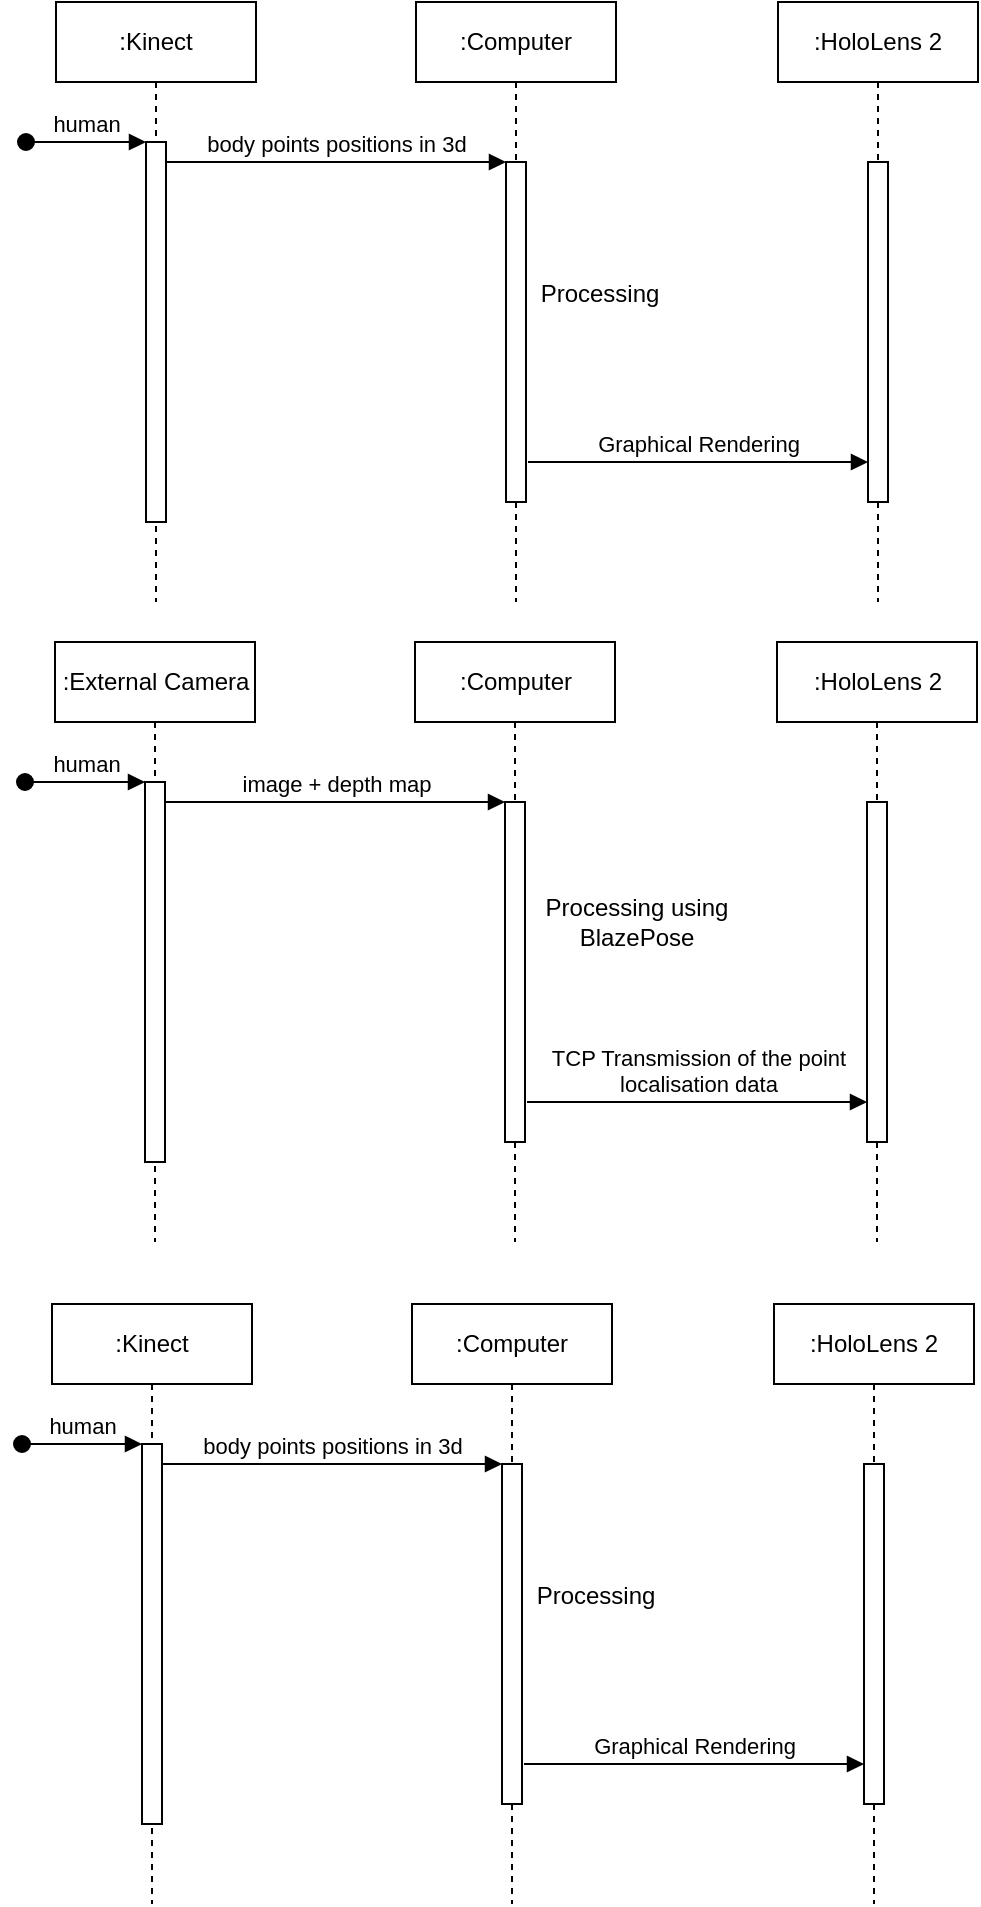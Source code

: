 <mxfile version="21.2.2" type="github">
  <diagram name="Page-1" id="2YBvvXClWsGukQMizWep">
    <mxGraphModel dx="1160" dy="718" grid="1" gridSize="10" guides="1" tooltips="1" connect="1" arrows="1" fold="1" page="1" pageScale="1" pageWidth="850" pageHeight="1100" math="0" shadow="0">
      <root>
        <mxCell id="0" />
        <mxCell id="1" parent="0" />
        <mxCell id="aM9ryv3xv72pqoxQDRHE-1" value=":Kinect" style="shape=umlLifeline;perimeter=lifelinePerimeter;whiteSpace=wrap;html=1;container=0;dropTarget=0;collapsible=0;recursiveResize=0;outlineConnect=0;portConstraint=eastwest;newEdgeStyle={&quot;edgeStyle&quot;:&quot;elbowEdgeStyle&quot;,&quot;elbow&quot;:&quot;vertical&quot;,&quot;curved&quot;:0,&quot;rounded&quot;:0};" parent="1" vertex="1">
          <mxGeometry x="40" y="40" width="100" height="300" as="geometry" />
        </mxCell>
        <mxCell id="aM9ryv3xv72pqoxQDRHE-2" value="" style="html=1;points=[];perimeter=orthogonalPerimeter;outlineConnect=0;targetShapes=umlLifeline;portConstraint=eastwest;newEdgeStyle={&quot;edgeStyle&quot;:&quot;elbowEdgeStyle&quot;,&quot;elbow&quot;:&quot;vertical&quot;,&quot;curved&quot;:0,&quot;rounded&quot;:0};" parent="aM9ryv3xv72pqoxQDRHE-1" vertex="1">
          <mxGeometry x="45" y="70" width="10" height="190" as="geometry" />
        </mxCell>
        <mxCell id="aM9ryv3xv72pqoxQDRHE-3" value="human" style="html=1;verticalAlign=bottom;startArrow=oval;endArrow=block;startSize=8;edgeStyle=elbowEdgeStyle;elbow=vertical;curved=0;rounded=0;" parent="aM9ryv3xv72pqoxQDRHE-1" target="aM9ryv3xv72pqoxQDRHE-2" edge="1">
          <mxGeometry relative="1" as="geometry">
            <mxPoint x="-15" y="70" as="sourcePoint" />
          </mxGeometry>
        </mxCell>
        <mxCell id="aM9ryv3xv72pqoxQDRHE-5" value=":Computer" style="shape=umlLifeline;perimeter=lifelinePerimeter;whiteSpace=wrap;html=1;container=0;dropTarget=0;collapsible=0;recursiveResize=0;outlineConnect=0;portConstraint=eastwest;newEdgeStyle={&quot;edgeStyle&quot;:&quot;elbowEdgeStyle&quot;,&quot;elbow&quot;:&quot;vertical&quot;,&quot;curved&quot;:0,&quot;rounded&quot;:0};" parent="1" vertex="1">
          <mxGeometry x="220" y="40" width="100" height="300" as="geometry" />
        </mxCell>
        <mxCell id="aM9ryv3xv72pqoxQDRHE-6" value="" style="html=1;points=[];perimeter=orthogonalPerimeter;outlineConnect=0;targetShapes=umlLifeline;portConstraint=eastwest;newEdgeStyle={&quot;edgeStyle&quot;:&quot;elbowEdgeStyle&quot;,&quot;elbow&quot;:&quot;vertical&quot;,&quot;curved&quot;:0,&quot;rounded&quot;:0};" parent="aM9ryv3xv72pqoxQDRHE-5" vertex="1">
          <mxGeometry x="45" y="80" width="10" height="170" as="geometry" />
        </mxCell>
        <mxCell id="aM9ryv3xv72pqoxQDRHE-7" value="body points positions in 3d" style="html=1;verticalAlign=bottom;endArrow=block;edgeStyle=elbowEdgeStyle;elbow=vertical;curved=0;rounded=0;" parent="1" source="aM9ryv3xv72pqoxQDRHE-2" target="aM9ryv3xv72pqoxQDRHE-6" edge="1">
          <mxGeometry relative="1" as="geometry">
            <mxPoint x="195" y="130" as="sourcePoint" />
            <Array as="points">
              <mxPoint x="180" y="120" />
            </Array>
            <mxPoint as="offset" />
          </mxGeometry>
        </mxCell>
        <mxCell id="3GaNPXwaDlFmDmuLppmI-1" value=":HoloLens 2" style="shape=umlLifeline;perimeter=lifelinePerimeter;whiteSpace=wrap;html=1;container=0;dropTarget=0;collapsible=0;recursiveResize=0;outlineConnect=0;portConstraint=eastwest;newEdgeStyle={&quot;edgeStyle&quot;:&quot;elbowEdgeStyle&quot;,&quot;elbow&quot;:&quot;vertical&quot;,&quot;curved&quot;:0,&quot;rounded&quot;:0};" vertex="1" parent="1">
          <mxGeometry x="401" y="40" width="100" height="300" as="geometry" />
        </mxCell>
        <mxCell id="3GaNPXwaDlFmDmuLppmI-2" value="" style="html=1;points=[];perimeter=orthogonalPerimeter;outlineConnect=0;targetShapes=umlLifeline;portConstraint=eastwest;newEdgeStyle={&quot;edgeStyle&quot;:&quot;elbowEdgeStyle&quot;,&quot;elbow&quot;:&quot;vertical&quot;,&quot;curved&quot;:0,&quot;rounded&quot;:0};" vertex="1" parent="3GaNPXwaDlFmDmuLppmI-1">
          <mxGeometry x="45" y="80" width="10" height="170" as="geometry" />
        </mxCell>
        <mxCell id="3GaNPXwaDlFmDmuLppmI-6" value="Processing" style="text;html=1;strokeColor=none;fillColor=none;align=center;verticalAlign=middle;whiteSpace=wrap;rounded=0;flipV=1;direction=east;" vertex="1" parent="1">
          <mxGeometry x="282" y="171" width="60" height="30" as="geometry" />
        </mxCell>
        <mxCell id="3GaNPXwaDlFmDmuLppmI-7" value="Graphical Rendering" style="html=1;verticalAlign=bottom;endArrow=block;edgeStyle=elbowEdgeStyle;elbow=vertical;curved=0;rounded=0;" edge="1" parent="1">
          <mxGeometry relative="1" as="geometry">
            <mxPoint x="276" y="270" as="sourcePoint" />
            <Array as="points">
              <mxPoint x="361" y="270" />
            </Array>
            <mxPoint x="446" y="270" as="targetPoint" />
            <mxPoint as="offset" />
          </mxGeometry>
        </mxCell>
        <mxCell id="3GaNPXwaDlFmDmuLppmI-8" value=":External Camera" style="shape=umlLifeline;perimeter=lifelinePerimeter;whiteSpace=wrap;html=1;container=0;dropTarget=0;collapsible=0;recursiveResize=0;outlineConnect=0;portConstraint=eastwest;newEdgeStyle={&quot;edgeStyle&quot;:&quot;elbowEdgeStyle&quot;,&quot;elbow&quot;:&quot;vertical&quot;,&quot;curved&quot;:0,&quot;rounded&quot;:0};" vertex="1" parent="1">
          <mxGeometry x="39.5" y="360" width="100" height="300" as="geometry" />
        </mxCell>
        <mxCell id="3GaNPXwaDlFmDmuLppmI-9" value="" style="html=1;points=[];perimeter=orthogonalPerimeter;outlineConnect=0;targetShapes=umlLifeline;portConstraint=eastwest;newEdgeStyle={&quot;edgeStyle&quot;:&quot;elbowEdgeStyle&quot;,&quot;elbow&quot;:&quot;vertical&quot;,&quot;curved&quot;:0,&quot;rounded&quot;:0};" vertex="1" parent="3GaNPXwaDlFmDmuLppmI-8">
          <mxGeometry x="45" y="70" width="10" height="190" as="geometry" />
        </mxCell>
        <mxCell id="3GaNPXwaDlFmDmuLppmI-10" value="human" style="html=1;verticalAlign=bottom;startArrow=oval;endArrow=block;startSize=8;edgeStyle=elbowEdgeStyle;elbow=vertical;curved=0;rounded=0;" edge="1" parent="3GaNPXwaDlFmDmuLppmI-8" target="3GaNPXwaDlFmDmuLppmI-9">
          <mxGeometry relative="1" as="geometry">
            <mxPoint x="-15" y="70" as="sourcePoint" />
          </mxGeometry>
        </mxCell>
        <mxCell id="3GaNPXwaDlFmDmuLppmI-11" value=":Computer" style="shape=umlLifeline;perimeter=lifelinePerimeter;whiteSpace=wrap;html=1;container=0;dropTarget=0;collapsible=0;recursiveResize=0;outlineConnect=0;portConstraint=eastwest;newEdgeStyle={&quot;edgeStyle&quot;:&quot;elbowEdgeStyle&quot;,&quot;elbow&quot;:&quot;vertical&quot;,&quot;curved&quot;:0,&quot;rounded&quot;:0};" vertex="1" parent="1">
          <mxGeometry x="219.5" y="360" width="100" height="300" as="geometry" />
        </mxCell>
        <mxCell id="3GaNPXwaDlFmDmuLppmI-12" value="" style="html=1;points=[];perimeter=orthogonalPerimeter;outlineConnect=0;targetShapes=umlLifeline;portConstraint=eastwest;newEdgeStyle={&quot;edgeStyle&quot;:&quot;elbowEdgeStyle&quot;,&quot;elbow&quot;:&quot;vertical&quot;,&quot;curved&quot;:0,&quot;rounded&quot;:0};" vertex="1" parent="3GaNPXwaDlFmDmuLppmI-11">
          <mxGeometry x="45" y="80" width="10" height="170" as="geometry" />
        </mxCell>
        <mxCell id="3GaNPXwaDlFmDmuLppmI-13" value="image + depth map" style="html=1;verticalAlign=bottom;endArrow=block;edgeStyle=elbowEdgeStyle;elbow=vertical;curved=0;rounded=0;" edge="1" parent="1" source="3GaNPXwaDlFmDmuLppmI-9" target="3GaNPXwaDlFmDmuLppmI-12">
          <mxGeometry relative="1" as="geometry">
            <mxPoint x="194.5" y="450" as="sourcePoint" />
            <Array as="points">
              <mxPoint x="179.5" y="440" />
            </Array>
            <mxPoint as="offset" />
          </mxGeometry>
        </mxCell>
        <mxCell id="3GaNPXwaDlFmDmuLppmI-14" value=":HoloLens 2" style="shape=umlLifeline;perimeter=lifelinePerimeter;whiteSpace=wrap;html=1;container=0;dropTarget=0;collapsible=0;recursiveResize=0;outlineConnect=0;portConstraint=eastwest;newEdgeStyle={&quot;edgeStyle&quot;:&quot;elbowEdgeStyle&quot;,&quot;elbow&quot;:&quot;vertical&quot;,&quot;curved&quot;:0,&quot;rounded&quot;:0};" vertex="1" parent="1">
          <mxGeometry x="400.5" y="360" width="100" height="300" as="geometry" />
        </mxCell>
        <mxCell id="3GaNPXwaDlFmDmuLppmI-15" value="" style="html=1;points=[];perimeter=orthogonalPerimeter;outlineConnect=0;targetShapes=umlLifeline;portConstraint=eastwest;newEdgeStyle={&quot;edgeStyle&quot;:&quot;elbowEdgeStyle&quot;,&quot;elbow&quot;:&quot;vertical&quot;,&quot;curved&quot;:0,&quot;rounded&quot;:0};" vertex="1" parent="3GaNPXwaDlFmDmuLppmI-14">
          <mxGeometry x="45" y="80" width="10" height="170" as="geometry" />
        </mxCell>
        <mxCell id="3GaNPXwaDlFmDmuLppmI-16" value="Processing using BlazePose" style="text;html=1;strokeColor=none;fillColor=none;align=center;verticalAlign=middle;whiteSpace=wrap;rounded=0;flipV=1;direction=east;" vertex="1" parent="1">
          <mxGeometry x="269.5" y="471" width="120.5" height="57" as="geometry" />
        </mxCell>
        <mxCell id="3GaNPXwaDlFmDmuLppmI-17" value="&lt;div&gt;TCP Transmission of the point&lt;/div&gt;&lt;div&gt;localisation data&lt;br&gt;&lt;/div&gt;" style="html=1;verticalAlign=bottom;endArrow=block;edgeStyle=elbowEdgeStyle;elbow=vertical;curved=0;rounded=0;" edge="1" parent="1">
          <mxGeometry relative="1" as="geometry">
            <mxPoint x="275.5" y="590" as="sourcePoint" />
            <Array as="points">
              <mxPoint x="360.5" y="590" />
            </Array>
            <mxPoint x="445.5" y="590" as="targetPoint" />
            <mxPoint as="offset" />
          </mxGeometry>
        </mxCell>
        <mxCell id="3GaNPXwaDlFmDmuLppmI-28" value=":Kinect" style="shape=umlLifeline;perimeter=lifelinePerimeter;whiteSpace=wrap;html=1;container=0;dropTarget=0;collapsible=0;recursiveResize=0;outlineConnect=0;portConstraint=eastwest;newEdgeStyle={&quot;edgeStyle&quot;:&quot;elbowEdgeStyle&quot;,&quot;elbow&quot;:&quot;vertical&quot;,&quot;curved&quot;:0,&quot;rounded&quot;:0};" vertex="1" parent="1">
          <mxGeometry x="38" y="691" width="100" height="300" as="geometry" />
        </mxCell>
        <mxCell id="3GaNPXwaDlFmDmuLppmI-29" value="" style="html=1;points=[];perimeter=orthogonalPerimeter;outlineConnect=0;targetShapes=umlLifeline;portConstraint=eastwest;newEdgeStyle={&quot;edgeStyle&quot;:&quot;elbowEdgeStyle&quot;,&quot;elbow&quot;:&quot;vertical&quot;,&quot;curved&quot;:0,&quot;rounded&quot;:0};" vertex="1" parent="3GaNPXwaDlFmDmuLppmI-28">
          <mxGeometry x="45" y="70" width="10" height="190" as="geometry" />
        </mxCell>
        <mxCell id="3GaNPXwaDlFmDmuLppmI-30" value="human" style="html=1;verticalAlign=bottom;startArrow=oval;endArrow=block;startSize=8;edgeStyle=elbowEdgeStyle;elbow=vertical;curved=0;rounded=0;" edge="1" parent="3GaNPXwaDlFmDmuLppmI-28" target="3GaNPXwaDlFmDmuLppmI-29">
          <mxGeometry relative="1" as="geometry">
            <mxPoint x="-15" y="70" as="sourcePoint" />
          </mxGeometry>
        </mxCell>
        <mxCell id="3GaNPXwaDlFmDmuLppmI-31" value=":Computer" style="shape=umlLifeline;perimeter=lifelinePerimeter;whiteSpace=wrap;html=1;container=0;dropTarget=0;collapsible=0;recursiveResize=0;outlineConnect=0;portConstraint=eastwest;newEdgeStyle={&quot;edgeStyle&quot;:&quot;elbowEdgeStyle&quot;,&quot;elbow&quot;:&quot;vertical&quot;,&quot;curved&quot;:0,&quot;rounded&quot;:0};" vertex="1" parent="1">
          <mxGeometry x="218" y="691" width="100" height="300" as="geometry" />
        </mxCell>
        <mxCell id="3GaNPXwaDlFmDmuLppmI-32" value="" style="html=1;points=[];perimeter=orthogonalPerimeter;outlineConnect=0;targetShapes=umlLifeline;portConstraint=eastwest;newEdgeStyle={&quot;edgeStyle&quot;:&quot;elbowEdgeStyle&quot;,&quot;elbow&quot;:&quot;vertical&quot;,&quot;curved&quot;:0,&quot;rounded&quot;:0};" vertex="1" parent="3GaNPXwaDlFmDmuLppmI-31">
          <mxGeometry x="45" y="80" width="10" height="170" as="geometry" />
        </mxCell>
        <mxCell id="3GaNPXwaDlFmDmuLppmI-33" value="body points positions in 3d" style="html=1;verticalAlign=bottom;endArrow=block;edgeStyle=elbowEdgeStyle;elbow=vertical;curved=0;rounded=0;" edge="1" parent="1" source="3GaNPXwaDlFmDmuLppmI-29" target="3GaNPXwaDlFmDmuLppmI-32">
          <mxGeometry relative="1" as="geometry">
            <mxPoint x="193" y="781" as="sourcePoint" />
            <Array as="points">
              <mxPoint x="178" y="771" />
            </Array>
            <mxPoint as="offset" />
          </mxGeometry>
        </mxCell>
        <mxCell id="3GaNPXwaDlFmDmuLppmI-34" value=":HoloLens 2" style="shape=umlLifeline;perimeter=lifelinePerimeter;whiteSpace=wrap;html=1;container=0;dropTarget=0;collapsible=0;recursiveResize=0;outlineConnect=0;portConstraint=eastwest;newEdgeStyle={&quot;edgeStyle&quot;:&quot;elbowEdgeStyle&quot;,&quot;elbow&quot;:&quot;vertical&quot;,&quot;curved&quot;:0,&quot;rounded&quot;:0};" vertex="1" parent="1">
          <mxGeometry x="399" y="691" width="100" height="300" as="geometry" />
        </mxCell>
        <mxCell id="3GaNPXwaDlFmDmuLppmI-35" value="" style="html=1;points=[];perimeter=orthogonalPerimeter;outlineConnect=0;targetShapes=umlLifeline;portConstraint=eastwest;newEdgeStyle={&quot;edgeStyle&quot;:&quot;elbowEdgeStyle&quot;,&quot;elbow&quot;:&quot;vertical&quot;,&quot;curved&quot;:0,&quot;rounded&quot;:0};" vertex="1" parent="3GaNPXwaDlFmDmuLppmI-34">
          <mxGeometry x="45" y="80" width="10" height="170" as="geometry" />
        </mxCell>
        <mxCell id="3GaNPXwaDlFmDmuLppmI-36" value="Processing" style="text;html=1;strokeColor=none;fillColor=none;align=center;verticalAlign=middle;whiteSpace=wrap;rounded=0;flipV=1;direction=east;" vertex="1" parent="1">
          <mxGeometry x="280" y="822" width="60" height="30" as="geometry" />
        </mxCell>
        <mxCell id="3GaNPXwaDlFmDmuLppmI-37" value="Graphical Rendering" style="html=1;verticalAlign=bottom;endArrow=block;edgeStyle=elbowEdgeStyle;elbow=vertical;curved=0;rounded=0;" edge="1" parent="1">
          <mxGeometry relative="1" as="geometry">
            <mxPoint x="274" y="921" as="sourcePoint" />
            <Array as="points">
              <mxPoint x="359" y="921" />
            </Array>
            <mxPoint x="444" y="921" as="targetPoint" />
            <mxPoint as="offset" />
          </mxGeometry>
        </mxCell>
      </root>
    </mxGraphModel>
  </diagram>
</mxfile>
